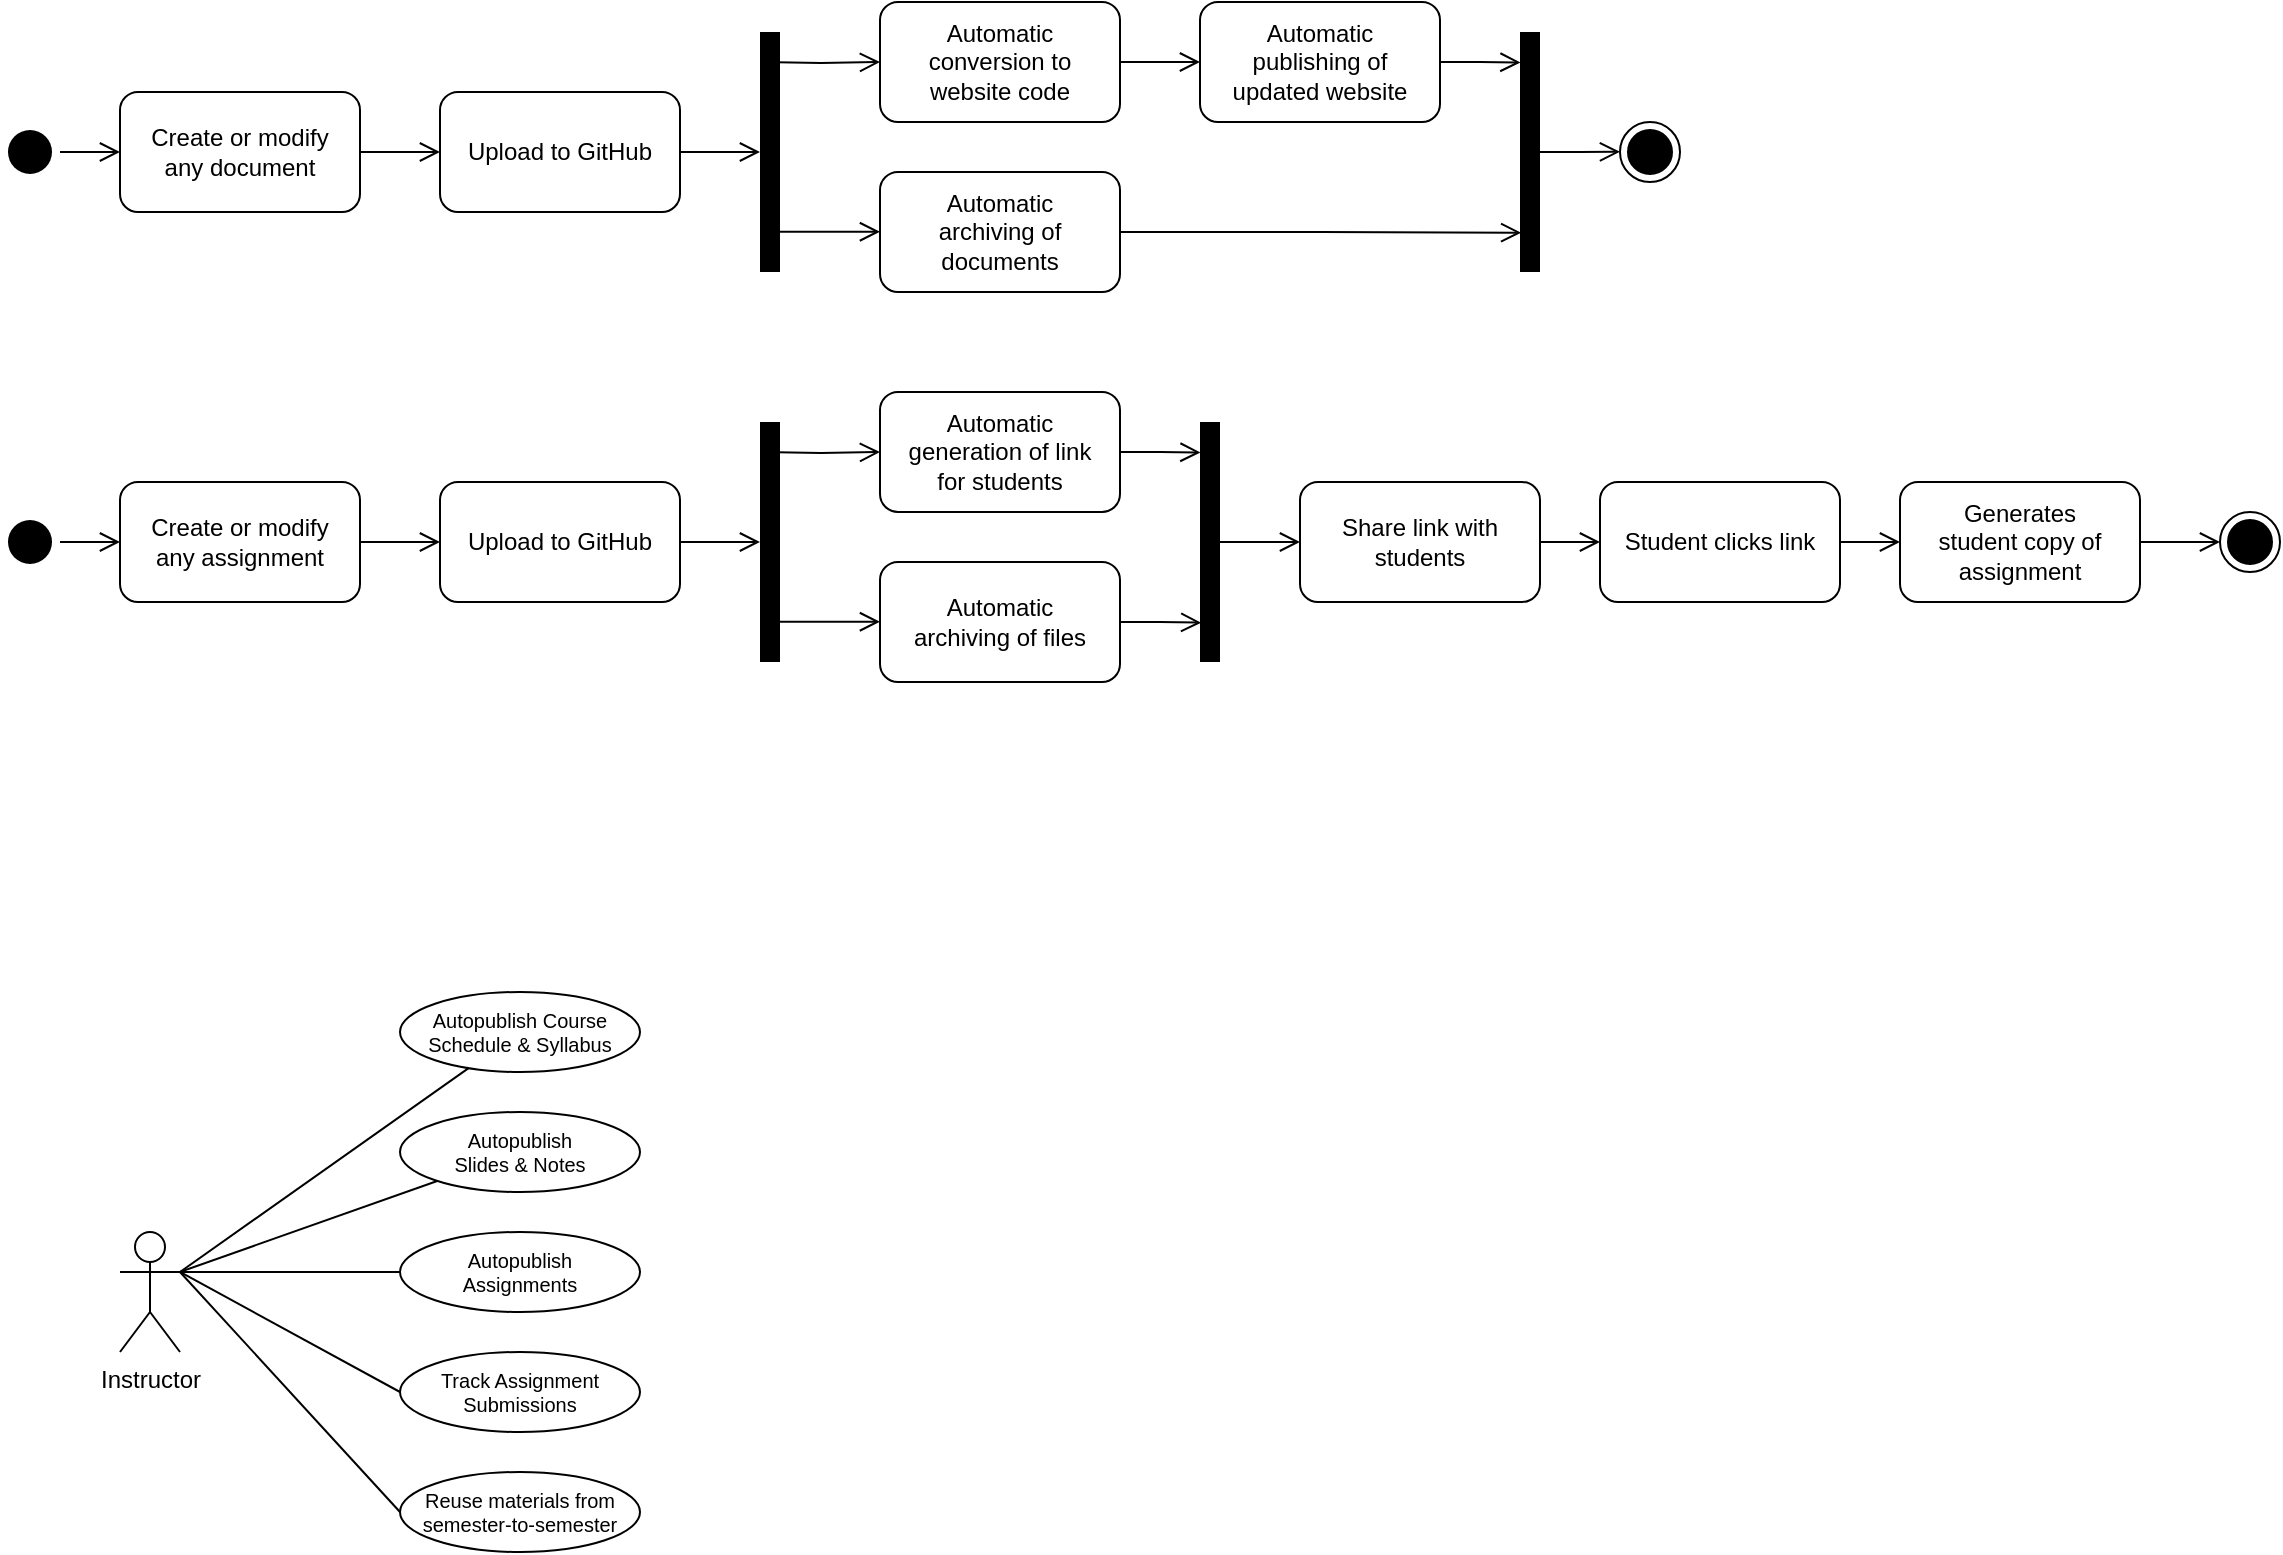 <mxfile version="21.0.8" type="device"><diagram name="Page-1" id="q3afRYquVYdh4XgL890r"><mxGraphModel dx="544" dy="341" grid="1" gridSize="10" guides="1" tooltips="1" connect="1" arrows="1" fold="1" page="1" pageScale="1" pageWidth="850" pageHeight="1100" math="0" shadow="0"><root><mxCell id="0"/><mxCell id="1" parent="0"/><mxCell id="JS_WhuL-be_OIGetJPz2-1" value="" style="ellipse;html=1;shape=startState;fillColor=#000000;strokeColor=none;" vertex="1" parent="1"><mxGeometry x="60" y="185" width="30" height="30" as="geometry"/></mxCell><mxCell id="JS_WhuL-be_OIGetJPz2-2" value="" style="edgeStyle=orthogonalEdgeStyle;html=1;verticalAlign=bottom;endArrow=open;endSize=8;strokeColor=#000000;rounded=0;" edge="1" source="JS_WhuL-be_OIGetJPz2-1" parent="1" target="JS_WhuL-be_OIGetJPz2-3"><mxGeometry relative="1" as="geometry"><mxPoint x="160" y="215" as="targetPoint"/></mxGeometry></mxCell><mxCell id="JS_WhuL-be_OIGetJPz2-3" value="Create or modify any document" style="rounded=1;whiteSpace=wrap;html=1;spacingLeft=10;spacingRight=10;" vertex="1" parent="1"><mxGeometry x="120" y="170" width="120" height="60" as="geometry"/></mxCell><mxCell id="JS_WhuL-be_OIGetJPz2-4" value="Upload to GitHub" style="rounded=1;whiteSpace=wrap;html=1;spacingLeft=10;spacingRight=10;" vertex="1" parent="1"><mxGeometry x="280" y="170" width="120" height="60" as="geometry"/></mxCell><mxCell id="JS_WhuL-be_OIGetJPz2-5" value="" style="edgeStyle=orthogonalEdgeStyle;html=1;verticalAlign=bottom;endArrow=open;endSize=8;strokeColor=#000000;rounded=0;" edge="1" parent="1" source="JS_WhuL-be_OIGetJPz2-3" target="JS_WhuL-be_OIGetJPz2-4"><mxGeometry relative="1" as="geometry"><mxPoint x="130" y="210" as="targetPoint"/><mxPoint x="210" y="200" as="sourcePoint"/></mxGeometry></mxCell><mxCell id="JS_WhuL-be_OIGetJPz2-8" value="" style="edgeStyle=orthogonalEdgeStyle;html=1;verticalAlign=bottom;endArrow=open;endSize=8;strokeColor=#000000;rounded=0;" edge="1" parent="1" source="JS_WhuL-be_OIGetJPz2-4"><mxGeometry relative="1" as="geometry"><mxPoint x="440" y="200" as="targetPoint"/><mxPoint x="250" y="210" as="sourcePoint"/></mxGeometry></mxCell><mxCell id="JS_WhuL-be_OIGetJPz2-9" value="" style="rounded=0;whiteSpace=wrap;html=1;strokeColor=none;fillColor=#000000;" vertex="1" parent="1"><mxGeometry x="440" y="140" width="10" height="120" as="geometry"/></mxCell><mxCell id="JS_WhuL-be_OIGetJPz2-10" value="Automatic archiving of documents" style="rounded=1;whiteSpace=wrap;html=1;spacingLeft=10;spacingRight=10;" vertex="1" parent="1"><mxGeometry x="500" y="210" width="120" height="60" as="geometry"/></mxCell><mxCell id="JS_WhuL-be_OIGetJPz2-11" value="Automatic conversion to website code" style="rounded=1;whiteSpace=wrap;html=1;spacingLeft=10;spacingRight=10;" vertex="1" parent="1"><mxGeometry x="500" y="125" width="120" height="60" as="geometry"/></mxCell><mxCell id="JS_WhuL-be_OIGetJPz2-12" value="" style="edgeStyle=orthogonalEdgeStyle;html=1;verticalAlign=bottom;endArrow=open;endSize=8;strokeColor=#000000;rounded=0;" edge="1" parent="1" target="JS_WhuL-be_OIGetJPz2-11"><mxGeometry relative="1" as="geometry"><mxPoint x="450" y="210" as="targetPoint"/><mxPoint x="440" y="155" as="sourcePoint"/></mxGeometry></mxCell><mxCell id="JS_WhuL-be_OIGetJPz2-14" value="" style="edgeStyle=orthogonalEdgeStyle;html=1;verticalAlign=bottom;endArrow=open;endSize=8;strokeColor=#000000;rounded=0;" edge="1" parent="1"><mxGeometry relative="1" as="geometry"><mxPoint x="500" y="239.87" as="targetPoint"/><mxPoint x="440" y="239.87" as="sourcePoint"/></mxGeometry></mxCell><mxCell id="JS_WhuL-be_OIGetJPz2-15" value="" style="rounded=0;whiteSpace=wrap;html=1;strokeColor=none;fillColor=#000000;" vertex="1" parent="1"><mxGeometry x="820" y="140" width="10" height="120" as="geometry"/></mxCell><mxCell id="JS_WhuL-be_OIGetJPz2-16" value="" style="edgeStyle=orthogonalEdgeStyle;html=1;verticalAlign=bottom;endArrow=open;endSize=8;strokeColor=#000000;rounded=0;" edge="1" parent="1" source="JS_WhuL-be_OIGetJPz2-11" target="JS_WhuL-be_OIGetJPz2-18"><mxGeometry relative="1" as="geometry"><mxPoint x="510" y="165" as="targetPoint"/><mxPoint x="450" y="165" as="sourcePoint"/></mxGeometry></mxCell><mxCell id="JS_WhuL-be_OIGetJPz2-17" value="" style="edgeStyle=orthogonalEdgeStyle;html=1;verticalAlign=bottom;endArrow=open;endSize=8;strokeColor=#000000;rounded=0;entryX=0.06;entryY=0.836;entryDx=0;entryDy=0;entryPerimeter=0;" edge="1" parent="1" source="JS_WhuL-be_OIGetJPz2-10" target="JS_WhuL-be_OIGetJPz2-15"><mxGeometry relative="1" as="geometry"><mxPoint x="660" y="240" as="targetPoint"/><mxPoint x="630" y="165" as="sourcePoint"/></mxGeometry></mxCell><mxCell id="JS_WhuL-be_OIGetJPz2-18" value="Automatic publishing of updated website" style="rounded=1;whiteSpace=wrap;html=1;spacingLeft=10;spacingRight=10;" vertex="1" parent="1"><mxGeometry x="660" y="125" width="120" height="60" as="geometry"/></mxCell><mxCell id="JS_WhuL-be_OIGetJPz2-20" value="" style="edgeStyle=orthogonalEdgeStyle;html=1;verticalAlign=bottom;endArrow=open;endSize=8;strokeColor=#000000;rounded=0;entryX=0.025;entryY=0.127;entryDx=0;entryDy=0;entryPerimeter=0;" edge="1" parent="1" source="JS_WhuL-be_OIGetJPz2-18" target="JS_WhuL-be_OIGetJPz2-15"><mxGeometry relative="1" as="geometry"><mxPoint x="670" y="165" as="targetPoint"/><mxPoint x="630" y="165" as="sourcePoint"/></mxGeometry></mxCell><mxCell id="JS_WhuL-be_OIGetJPz2-22" value="" style="edgeStyle=orthogonalEdgeStyle;html=1;verticalAlign=bottom;endArrow=open;endSize=8;strokeColor=#000000;rounded=0;entryX=0.025;entryY=0.127;entryDx=0;entryDy=0;entryPerimeter=0;exitX=1;exitY=0.5;exitDx=0;exitDy=0;" edge="1" parent="1" source="JS_WhuL-be_OIGetJPz2-15"><mxGeometry relative="1" as="geometry"><mxPoint x="870" y="199.88" as="targetPoint"/><mxPoint x="830" y="199.88" as="sourcePoint"/></mxGeometry></mxCell><mxCell id="JS_WhuL-be_OIGetJPz2-23" value="" style="ellipse;html=1;shape=endState;fillColor=#000000;strokeColor=#000000;" vertex="1" parent="1"><mxGeometry x="870" y="185" width="30" height="30" as="geometry"/></mxCell><mxCell id="JS_WhuL-be_OIGetJPz2-27" value="" style="ellipse;html=1;shape=startState;fillColor=#000000;strokeColor=none;" vertex="1" parent="1"><mxGeometry x="60" y="380" width="30" height="30" as="geometry"/></mxCell><mxCell id="JS_WhuL-be_OIGetJPz2-28" value="" style="edgeStyle=orthogonalEdgeStyle;html=1;verticalAlign=bottom;endArrow=open;endSize=8;strokeColor=#000000;rounded=0;" edge="1" parent="1" source="JS_WhuL-be_OIGetJPz2-27" target="JS_WhuL-be_OIGetJPz2-29"><mxGeometry relative="1" as="geometry"><mxPoint x="160" y="410" as="targetPoint"/></mxGeometry></mxCell><mxCell id="JS_WhuL-be_OIGetJPz2-29" value="Create or modify any assignment" style="rounded=1;whiteSpace=wrap;html=1;spacingLeft=10;spacingRight=10;" vertex="1" parent="1"><mxGeometry x="120" y="365" width="120" height="60" as="geometry"/></mxCell><mxCell id="JS_WhuL-be_OIGetJPz2-30" value="Upload to GitHub" style="rounded=1;whiteSpace=wrap;html=1;spacingLeft=10;spacingRight=10;" vertex="1" parent="1"><mxGeometry x="280" y="365" width="120" height="60" as="geometry"/></mxCell><mxCell id="JS_WhuL-be_OIGetJPz2-31" value="" style="edgeStyle=orthogonalEdgeStyle;html=1;verticalAlign=bottom;endArrow=open;endSize=8;strokeColor=#000000;rounded=0;" edge="1" parent="1" source="JS_WhuL-be_OIGetJPz2-29" target="JS_WhuL-be_OIGetJPz2-30"><mxGeometry relative="1" as="geometry"><mxPoint x="130" y="405" as="targetPoint"/><mxPoint x="210" y="395" as="sourcePoint"/></mxGeometry></mxCell><mxCell id="JS_WhuL-be_OIGetJPz2-32" value="" style="edgeStyle=orthogonalEdgeStyle;html=1;verticalAlign=bottom;endArrow=open;endSize=8;strokeColor=#000000;rounded=0;" edge="1" parent="1" source="JS_WhuL-be_OIGetJPz2-30"><mxGeometry relative="1" as="geometry"><mxPoint x="440" y="395" as="targetPoint"/><mxPoint x="250" y="405" as="sourcePoint"/></mxGeometry></mxCell><mxCell id="JS_WhuL-be_OIGetJPz2-33" value="" style="rounded=0;whiteSpace=wrap;html=1;strokeColor=none;fillColor=#000000;" vertex="1" parent="1"><mxGeometry x="440" y="335" width="10" height="120" as="geometry"/></mxCell><mxCell id="JS_WhuL-be_OIGetJPz2-34" value="Automatic archiving of files" style="rounded=1;whiteSpace=wrap;html=1;spacingLeft=10;spacingRight=10;" vertex="1" parent="1"><mxGeometry x="500" y="405" width="120" height="60" as="geometry"/></mxCell><mxCell id="JS_WhuL-be_OIGetJPz2-35" value="Automatic generation of link for students" style="rounded=1;whiteSpace=wrap;html=1;spacingLeft=10;spacingRight=10;" vertex="1" parent="1"><mxGeometry x="500" y="320" width="120" height="60" as="geometry"/></mxCell><mxCell id="JS_WhuL-be_OIGetJPz2-36" value="" style="edgeStyle=orthogonalEdgeStyle;html=1;verticalAlign=bottom;endArrow=open;endSize=8;strokeColor=#000000;rounded=0;" edge="1" parent="1" target="JS_WhuL-be_OIGetJPz2-35"><mxGeometry relative="1" as="geometry"><mxPoint x="450" y="405" as="targetPoint"/><mxPoint x="440" y="350" as="sourcePoint"/></mxGeometry></mxCell><mxCell id="JS_WhuL-be_OIGetJPz2-37" value="" style="edgeStyle=orthogonalEdgeStyle;html=1;verticalAlign=bottom;endArrow=open;endSize=8;strokeColor=#000000;rounded=0;" edge="1" parent="1"><mxGeometry relative="1" as="geometry"><mxPoint x="500" y="434.87" as="targetPoint"/><mxPoint x="440" y="434.87" as="sourcePoint"/></mxGeometry></mxCell><mxCell id="JS_WhuL-be_OIGetJPz2-38" value="" style="rounded=0;whiteSpace=wrap;html=1;strokeColor=none;fillColor=#000000;" vertex="1" parent="1"><mxGeometry x="660" y="335" width="10" height="120" as="geometry"/></mxCell><mxCell id="JS_WhuL-be_OIGetJPz2-40" value="" style="edgeStyle=orthogonalEdgeStyle;html=1;verticalAlign=bottom;endArrow=open;endSize=8;strokeColor=#000000;rounded=0;entryX=0.06;entryY=0.836;entryDx=0;entryDy=0;entryPerimeter=0;" edge="1" parent="1" source="JS_WhuL-be_OIGetJPz2-34" target="JS_WhuL-be_OIGetJPz2-38"><mxGeometry relative="1" as="geometry"><mxPoint x="660" y="435" as="targetPoint"/><mxPoint x="630" y="360" as="sourcePoint"/></mxGeometry></mxCell><mxCell id="JS_WhuL-be_OIGetJPz2-42" value="" style="edgeStyle=orthogonalEdgeStyle;html=1;verticalAlign=bottom;endArrow=open;endSize=8;strokeColor=#000000;rounded=0;entryX=0.025;entryY=0.127;entryDx=0;entryDy=0;entryPerimeter=0;exitX=1;exitY=0.5;exitDx=0;exitDy=0;" edge="1" parent="1" source="JS_WhuL-be_OIGetJPz2-35" target="JS_WhuL-be_OIGetJPz2-38"><mxGeometry relative="1" as="geometry"><mxPoint x="670" y="360" as="targetPoint"/><mxPoint x="780" y="350" as="sourcePoint"/></mxGeometry></mxCell><mxCell id="JS_WhuL-be_OIGetJPz2-45" value="Share link with students" style="rounded=1;whiteSpace=wrap;html=1;spacingLeft=10;spacingRight=10;" vertex="1" parent="1"><mxGeometry x="710" y="365" width="120" height="60" as="geometry"/></mxCell><mxCell id="JS_WhuL-be_OIGetJPz2-46" value="" style="edgeStyle=orthogonalEdgeStyle;html=1;verticalAlign=bottom;endArrow=open;endSize=8;strokeColor=#000000;rounded=0;" edge="1" parent="1" source="JS_WhuL-be_OIGetJPz2-38" target="JS_WhuL-be_OIGetJPz2-45"><mxGeometry relative="1" as="geometry"><mxPoint x="680" y="360" as="targetPoint"/><mxPoint x="675" y="390" as="sourcePoint"/></mxGeometry></mxCell><mxCell id="JS_WhuL-be_OIGetJPz2-47" value="Student clicks link" style="rounded=1;whiteSpace=wrap;html=1;spacingLeft=10;spacingRight=10;" vertex="1" parent="1"><mxGeometry x="860" y="365" width="120" height="60" as="geometry"/></mxCell><mxCell id="JS_WhuL-be_OIGetJPz2-48" value="" style="edgeStyle=orthogonalEdgeStyle;html=1;verticalAlign=bottom;endArrow=open;endSize=8;strokeColor=#000000;rounded=0;" edge="1" parent="1" source="JS_WhuL-be_OIGetJPz2-45" target="JS_WhuL-be_OIGetJPz2-47"><mxGeometry relative="1" as="geometry"><mxPoint x="720" y="405" as="targetPoint"/><mxPoint x="780" y="400" as="sourcePoint"/></mxGeometry></mxCell><mxCell id="JS_WhuL-be_OIGetJPz2-49" value="Generates student copy of assignment" style="rounded=1;whiteSpace=wrap;html=1;spacingLeft=10;spacingRight=10;" vertex="1" parent="1"><mxGeometry x="1010" y="365" width="120" height="60" as="geometry"/></mxCell><mxCell id="JS_WhuL-be_OIGetJPz2-50" value="" style="edgeStyle=orthogonalEdgeStyle;html=1;verticalAlign=bottom;endArrow=open;endSize=8;strokeColor=#000000;rounded=0;" edge="1" parent="1" source="JS_WhuL-be_OIGetJPz2-47" target="JS_WhuL-be_OIGetJPz2-49"><mxGeometry relative="1" as="geometry"><mxPoint x="870" y="405" as="targetPoint"/><mxPoint x="840" y="405" as="sourcePoint"/></mxGeometry></mxCell><mxCell id="JS_WhuL-be_OIGetJPz2-51" value="" style="ellipse;html=1;shape=endState;fillColor=#000000;strokeColor=#000000;" vertex="1" parent="1"><mxGeometry x="1170" y="380" width="30" height="30" as="geometry"/></mxCell><mxCell id="JS_WhuL-be_OIGetJPz2-52" value="" style="edgeStyle=orthogonalEdgeStyle;html=1;verticalAlign=bottom;endArrow=open;endSize=8;strokeColor=#000000;rounded=0;" edge="1" parent="1" source="JS_WhuL-be_OIGetJPz2-49" target="JS_WhuL-be_OIGetJPz2-51"><mxGeometry relative="1" as="geometry"><mxPoint x="880" y="209.88" as="targetPoint"/><mxPoint x="840" y="210" as="sourcePoint"/></mxGeometry></mxCell><mxCell id="JS_WhuL-be_OIGetJPz2-59" style="rounded=0;orthogonalLoop=1;jettySize=auto;html=1;exitX=1;exitY=0.333;exitDx=0;exitDy=0;exitPerimeter=0;endArrow=none;endFill=0;" edge="1" parent="1" source="JS_WhuL-be_OIGetJPz2-53" target="JS_WhuL-be_OIGetJPz2-56"><mxGeometry relative="1" as="geometry"/></mxCell><mxCell id="JS_WhuL-be_OIGetJPz2-53" value="Instructor" style="shape=umlActor;verticalLabelPosition=bottom;verticalAlign=top;html=1;outlineConnect=0;" vertex="1" parent="1"><mxGeometry x="120" y="740" width="30" height="60" as="geometry"/></mxCell><mxCell id="JS_WhuL-be_OIGetJPz2-55" value="Autopublish&lt;br&gt;Slides &amp;amp; Notes" style="ellipse;whiteSpace=wrap;html=1;fontSize=10;" vertex="1" parent="1"><mxGeometry x="260" y="680" width="120" height="40" as="geometry"/></mxCell><mxCell id="JS_WhuL-be_OIGetJPz2-56" value="Autopublish Course &lt;br&gt;Schedule &amp;amp; Syllabus" style="ellipse;whiteSpace=wrap;html=1;fontSize=10;" vertex="1" parent="1"><mxGeometry x="260" y="620" width="120" height="40" as="geometry"/></mxCell><mxCell id="JS_WhuL-be_OIGetJPz2-57" value="Reuse materials from&lt;br&gt;semester-to-semester" style="ellipse;whiteSpace=wrap;html=1;fontSize=10;" vertex="1" parent="1"><mxGeometry x="260" y="860" width="120" height="40" as="geometry"/></mxCell><mxCell id="JS_WhuL-be_OIGetJPz2-58" value="Autopublish &lt;br&gt;Assignments" style="ellipse;whiteSpace=wrap;html=1;fontSize=10;" vertex="1" parent="1"><mxGeometry x="260" y="740" width="120" height="40" as="geometry"/></mxCell><mxCell id="JS_WhuL-be_OIGetJPz2-60" style="rounded=0;orthogonalLoop=1;jettySize=auto;html=1;exitX=1;exitY=0.333;exitDx=0;exitDy=0;exitPerimeter=0;endArrow=none;endFill=0;" edge="1" parent="1" source="JS_WhuL-be_OIGetJPz2-53" target="JS_WhuL-be_OIGetJPz2-55"><mxGeometry relative="1" as="geometry"><mxPoint x="200" y="750" as="sourcePoint"/><mxPoint x="295" y="706" as="targetPoint"/></mxGeometry></mxCell><mxCell id="JS_WhuL-be_OIGetJPz2-61" style="rounded=0;orthogonalLoop=1;jettySize=auto;html=1;exitX=1;exitY=0.333;exitDx=0;exitDy=0;exitPerimeter=0;entryX=0;entryY=0.5;entryDx=0;entryDy=0;endArrow=none;endFill=0;" edge="1" parent="1" source="JS_WhuL-be_OIGetJPz2-53" target="JS_WhuL-be_OIGetJPz2-58"><mxGeometry relative="1" as="geometry"><mxPoint x="200" y="750" as="sourcePoint"/><mxPoint x="270" y="750" as="targetPoint"/></mxGeometry></mxCell><mxCell id="JS_WhuL-be_OIGetJPz2-62" style="rounded=0;orthogonalLoop=1;jettySize=auto;html=1;exitX=1;exitY=0.333;exitDx=0;exitDy=0;exitPerimeter=0;entryX=0;entryY=0.5;entryDx=0;entryDy=0;endArrow=none;endFill=0;" edge="1" parent="1" source="JS_WhuL-be_OIGetJPz2-53" target="JS_WhuL-be_OIGetJPz2-57"><mxGeometry relative="1" as="geometry"><mxPoint x="200" y="750" as="sourcePoint"/><mxPoint x="270" y="810" as="targetPoint"/></mxGeometry></mxCell><mxCell id="JS_WhuL-be_OIGetJPz2-63" value="Track Assignment Submissions" style="ellipse;whiteSpace=wrap;html=1;fontSize=10;" vertex="1" parent="1"><mxGeometry x="260" y="800" width="120" height="40" as="geometry"/></mxCell><mxCell id="JS_WhuL-be_OIGetJPz2-64" style="rounded=0;orthogonalLoop=1;jettySize=auto;html=1;exitX=1;exitY=0.333;exitDx=0;exitDy=0;exitPerimeter=0;entryX=0;entryY=0.5;entryDx=0;entryDy=0;endArrow=none;endFill=0;" edge="1" parent="1" source="JS_WhuL-be_OIGetJPz2-53" target="JS_WhuL-be_OIGetJPz2-63"><mxGeometry relative="1" as="geometry"><mxPoint x="160" y="770" as="sourcePoint"/><mxPoint x="270" y="770" as="targetPoint"/></mxGeometry></mxCell></root></mxGraphModel></diagram></mxfile>
